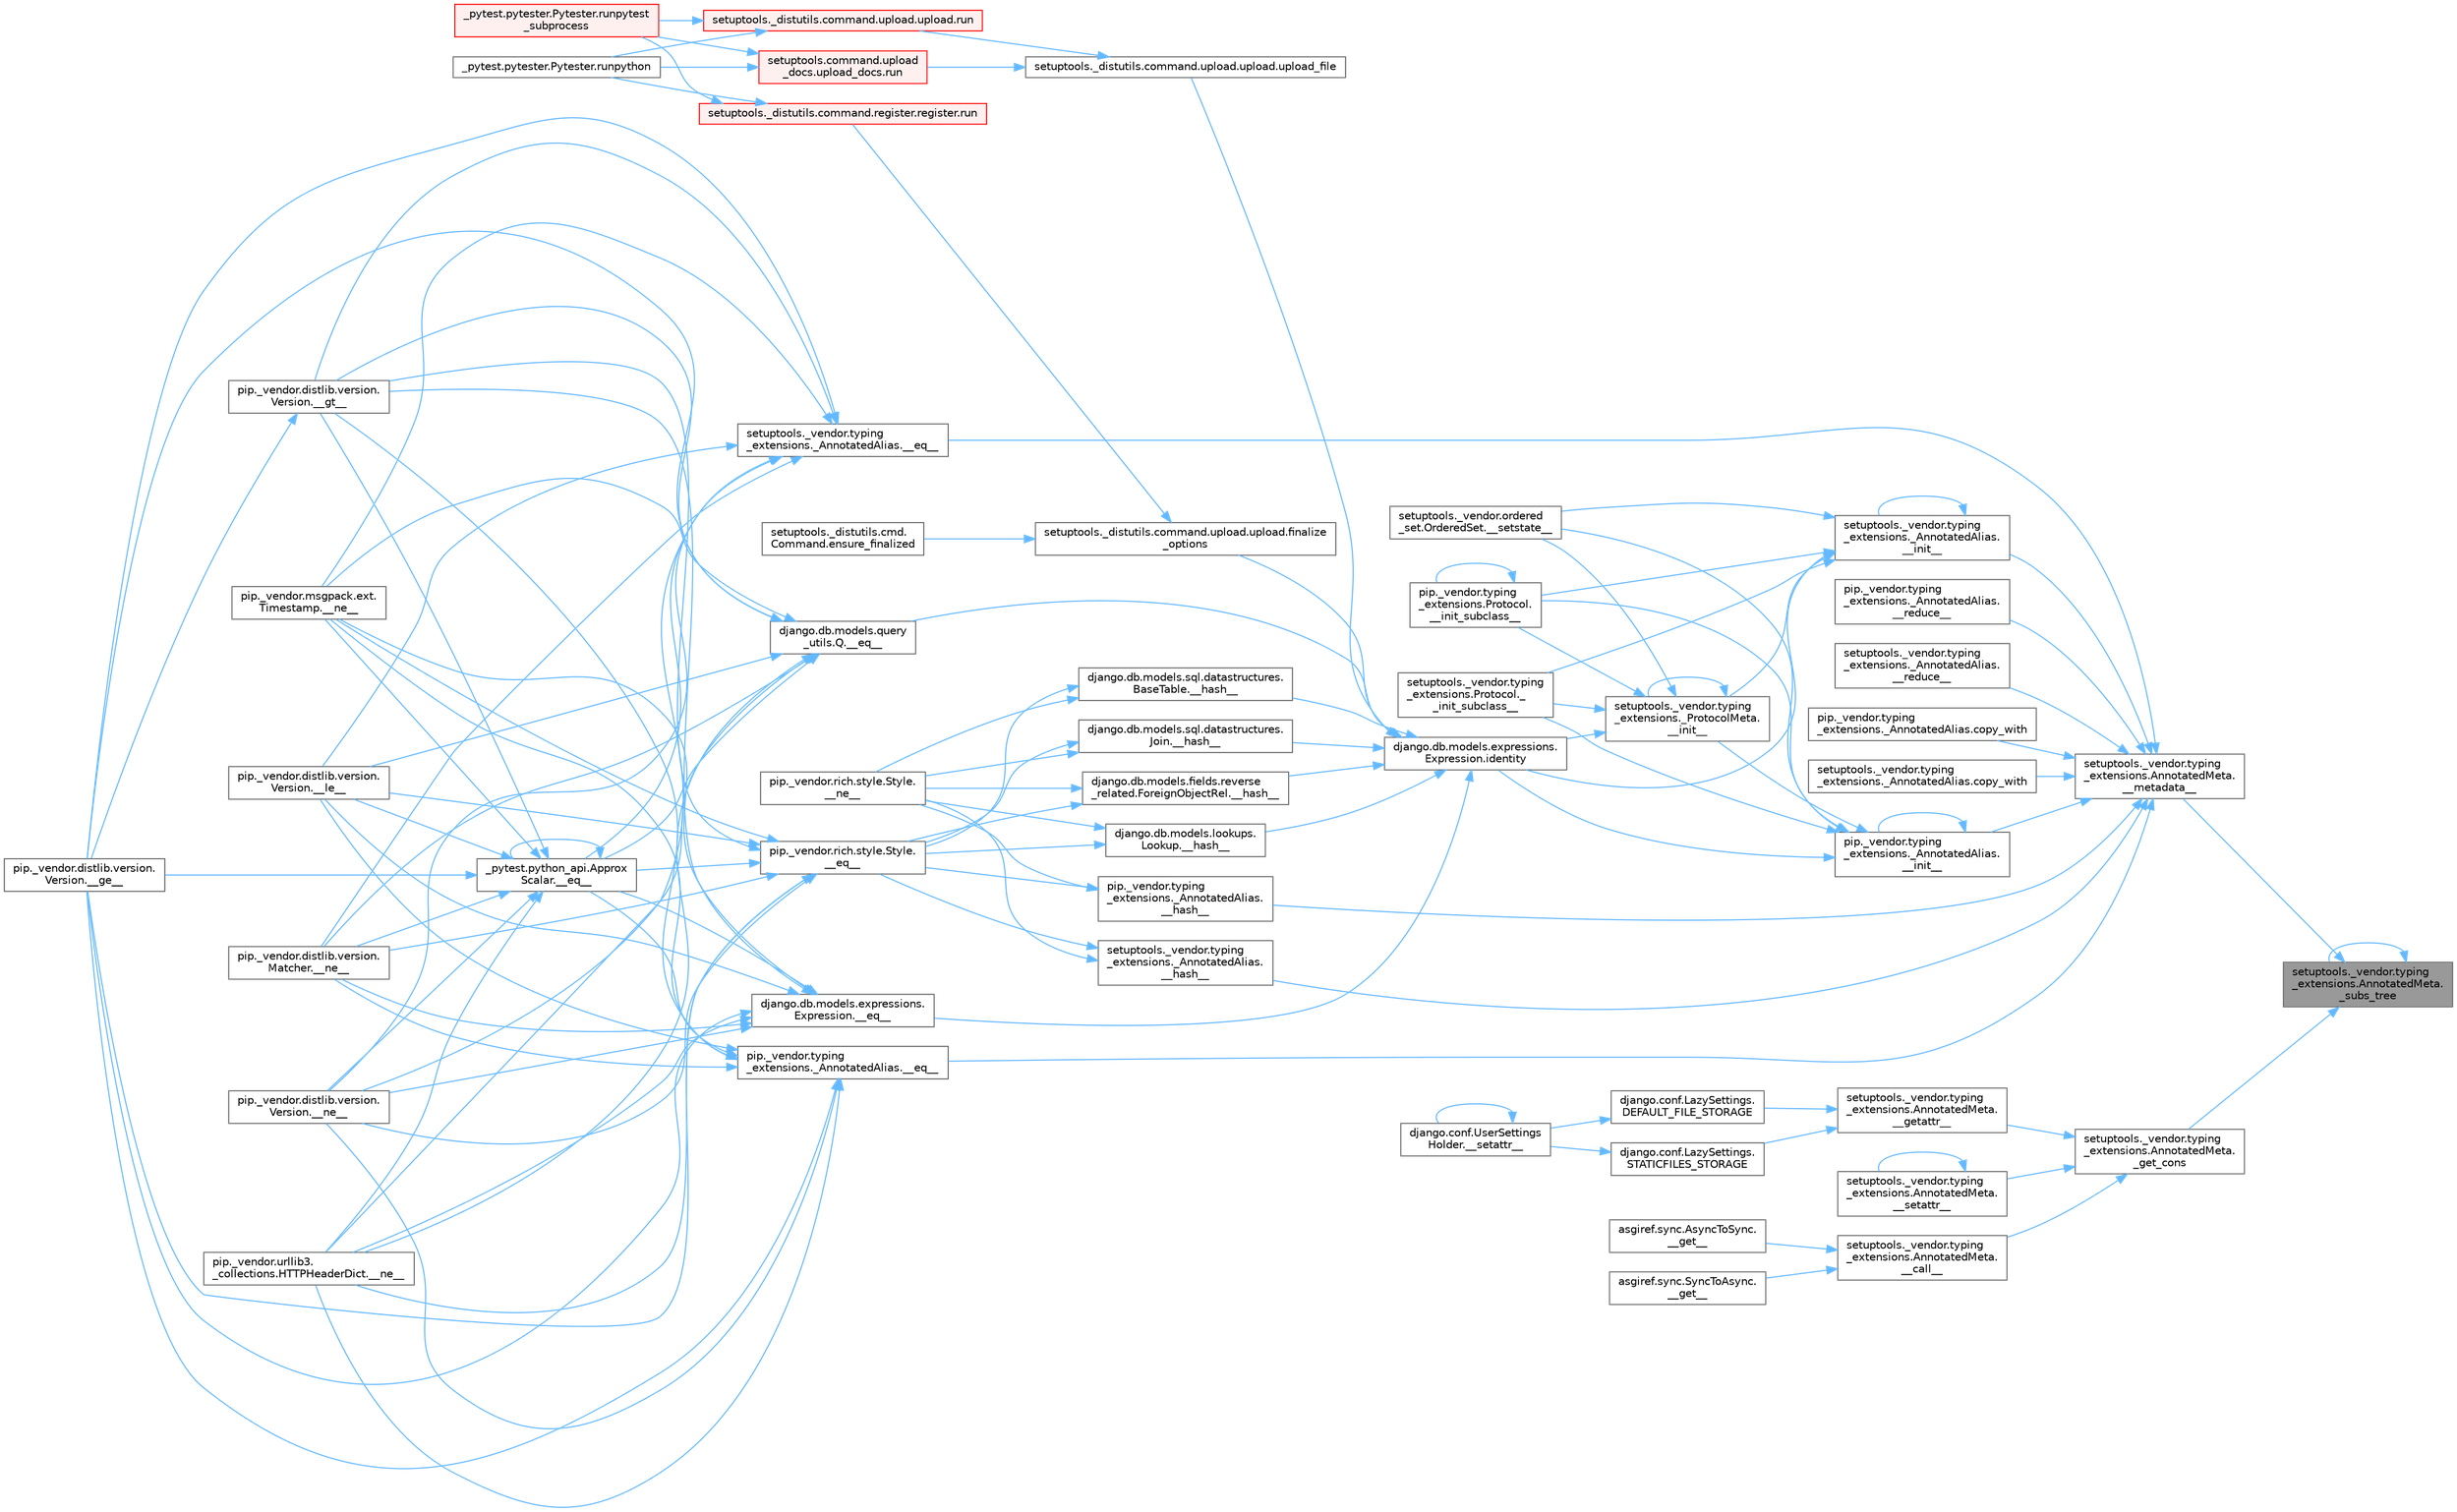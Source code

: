 digraph "setuptools._vendor.typing_extensions.AnnotatedMeta._subs_tree"
{
 // LATEX_PDF_SIZE
  bgcolor="transparent";
  edge [fontname=Helvetica,fontsize=10,labelfontname=Helvetica,labelfontsize=10];
  node [fontname=Helvetica,fontsize=10,shape=box,height=0.2,width=0.4];
  rankdir="RL";
  Node1 [id="Node000001",label="setuptools._vendor.typing\l_extensions.AnnotatedMeta.\l_subs_tree",height=0.2,width=0.4,color="gray40", fillcolor="grey60", style="filled", fontcolor="black",tooltip=" "];
  Node1 -> Node2 [id="edge1_Node000001_Node000002",dir="back",color="steelblue1",style="solid",tooltip=" "];
  Node2 [id="Node000002",label="setuptools._vendor.typing\l_extensions.AnnotatedMeta.\l__metadata__",height=0.2,width=0.4,color="grey40", fillcolor="white", style="filled",URL="$classsetuptools_1_1__vendor_1_1typing__extensions_1_1_annotated_meta.html#a26c7267e9c9181fc066efae7754e6a3d",tooltip=" "];
  Node2 -> Node3 [id="edge2_Node000002_Node000003",dir="back",color="steelblue1",style="solid",tooltip=" "];
  Node3 [id="Node000003",label="pip._vendor.typing\l_extensions._AnnotatedAlias.__eq__",height=0.2,width=0.4,color="grey40", fillcolor="white", style="filled",URL="$classpip_1_1__vendor_1_1typing__extensions_1_1___annotated_alias.html#a82686385f16d8e1c97ba4c01b5bb2671",tooltip=" "];
  Node3 -> Node4 [id="edge3_Node000003_Node000004",dir="back",color="steelblue1",style="solid",tooltip=" "];
  Node4 [id="Node000004",label="_pytest.python_api.Approx\lScalar.__eq__",height=0.2,width=0.4,color="grey40", fillcolor="white", style="filled",URL="$class__pytest_1_1python__api_1_1_approx_scalar.html#af4601ee4ca7409927f88c83ebfc3d923",tooltip=" "];
  Node4 -> Node4 [id="edge4_Node000004_Node000004",dir="back",color="steelblue1",style="solid",tooltip=" "];
  Node4 -> Node5 [id="edge5_Node000004_Node000005",dir="back",color="steelblue1",style="solid",tooltip=" "];
  Node5 [id="Node000005",label="pip._vendor.distlib.version.\lVersion.__ge__",height=0.2,width=0.4,color="grey40", fillcolor="white", style="filled",URL="$classpip_1_1__vendor_1_1distlib_1_1version_1_1_version.html#aa6b7b889cebc687ddb5ed9040d01b1ec",tooltip=" "];
  Node4 -> Node6 [id="edge6_Node000004_Node000006",dir="back",color="steelblue1",style="solid",tooltip=" "];
  Node6 [id="Node000006",label="pip._vendor.distlib.version.\lVersion.__gt__",height=0.2,width=0.4,color="grey40", fillcolor="white", style="filled",URL="$classpip_1_1__vendor_1_1distlib_1_1version_1_1_version.html#a51cf0c8da1bb6829173ff6861b10cb5f",tooltip=" "];
  Node6 -> Node5 [id="edge7_Node000006_Node000005",dir="back",color="steelblue1",style="solid",tooltip=" "];
  Node4 -> Node7 [id="edge8_Node000004_Node000007",dir="back",color="steelblue1",style="solid",tooltip=" "];
  Node7 [id="Node000007",label="pip._vendor.distlib.version.\lVersion.__le__",height=0.2,width=0.4,color="grey40", fillcolor="white", style="filled",URL="$classpip_1_1__vendor_1_1distlib_1_1version_1_1_version.html#ae5e2c5d9b76377e286fcf92a382cbb8b",tooltip=" "];
  Node4 -> Node8 [id="edge9_Node000004_Node000008",dir="back",color="steelblue1",style="solid",tooltip=" "];
  Node8 [id="Node000008",label="pip._vendor.distlib.version.\lMatcher.__ne__",height=0.2,width=0.4,color="grey40", fillcolor="white", style="filled",URL="$classpip_1_1__vendor_1_1distlib_1_1version_1_1_matcher.html#a24f8f8a4686bff3018fee5d22f4e02f1",tooltip=" "];
  Node4 -> Node9 [id="edge10_Node000004_Node000009",dir="back",color="steelblue1",style="solid",tooltip=" "];
  Node9 [id="Node000009",label="pip._vendor.distlib.version.\lVersion.__ne__",height=0.2,width=0.4,color="grey40", fillcolor="white", style="filled",URL="$classpip_1_1__vendor_1_1distlib_1_1version_1_1_version.html#aea3cdf6db007318ab1a2e8d144e2a4a1",tooltip=" "];
  Node4 -> Node10 [id="edge11_Node000004_Node000010",dir="back",color="steelblue1",style="solid",tooltip=" "];
  Node10 [id="Node000010",label="pip._vendor.msgpack.ext.\lTimestamp.__ne__",height=0.2,width=0.4,color="grey40", fillcolor="white", style="filled",URL="$classpip_1_1__vendor_1_1msgpack_1_1ext_1_1_timestamp.html#ac38b8cada8075f7a1133b06bc99b2317",tooltip=" "];
  Node4 -> Node11 [id="edge12_Node000004_Node000011",dir="back",color="steelblue1",style="solid",tooltip=" "];
  Node11 [id="Node000011",label="pip._vendor.urllib3.\l_collections.HTTPHeaderDict.__ne__",height=0.2,width=0.4,color="grey40", fillcolor="white", style="filled",URL="$classpip_1_1__vendor_1_1urllib3_1_1__collections_1_1_h_t_t_p_header_dict.html#aa7766a9499d33160a1258e140e35a806",tooltip=" "];
  Node3 -> Node5 [id="edge13_Node000003_Node000005",dir="back",color="steelblue1",style="solid",tooltip=" "];
  Node3 -> Node6 [id="edge14_Node000003_Node000006",dir="back",color="steelblue1",style="solid",tooltip=" "];
  Node3 -> Node7 [id="edge15_Node000003_Node000007",dir="back",color="steelblue1",style="solid",tooltip=" "];
  Node3 -> Node8 [id="edge16_Node000003_Node000008",dir="back",color="steelblue1",style="solid",tooltip=" "];
  Node3 -> Node9 [id="edge17_Node000003_Node000009",dir="back",color="steelblue1",style="solid",tooltip=" "];
  Node3 -> Node10 [id="edge18_Node000003_Node000010",dir="back",color="steelblue1",style="solid",tooltip=" "];
  Node3 -> Node11 [id="edge19_Node000003_Node000011",dir="back",color="steelblue1",style="solid",tooltip=" "];
  Node2 -> Node12 [id="edge20_Node000002_Node000012",dir="back",color="steelblue1",style="solid",tooltip=" "];
  Node12 [id="Node000012",label="setuptools._vendor.typing\l_extensions._AnnotatedAlias.__eq__",height=0.2,width=0.4,color="grey40", fillcolor="white", style="filled",URL="$classsetuptools_1_1__vendor_1_1typing__extensions_1_1___annotated_alias.html#a66071836315a488b1916308b78061510",tooltip=" "];
  Node12 -> Node4 [id="edge21_Node000012_Node000004",dir="back",color="steelblue1",style="solid",tooltip=" "];
  Node12 -> Node5 [id="edge22_Node000012_Node000005",dir="back",color="steelblue1",style="solid",tooltip=" "];
  Node12 -> Node6 [id="edge23_Node000012_Node000006",dir="back",color="steelblue1",style="solid",tooltip=" "];
  Node12 -> Node7 [id="edge24_Node000012_Node000007",dir="back",color="steelblue1",style="solid",tooltip=" "];
  Node12 -> Node8 [id="edge25_Node000012_Node000008",dir="back",color="steelblue1",style="solid",tooltip=" "];
  Node12 -> Node9 [id="edge26_Node000012_Node000009",dir="back",color="steelblue1",style="solid",tooltip=" "];
  Node12 -> Node10 [id="edge27_Node000012_Node000010",dir="back",color="steelblue1",style="solid",tooltip=" "];
  Node12 -> Node11 [id="edge28_Node000012_Node000011",dir="back",color="steelblue1",style="solid",tooltip=" "];
  Node2 -> Node13 [id="edge29_Node000002_Node000013",dir="back",color="steelblue1",style="solid",tooltip=" "];
  Node13 [id="Node000013",label="pip._vendor.typing\l_extensions._AnnotatedAlias.\l__hash__",height=0.2,width=0.4,color="grey40", fillcolor="white", style="filled",URL="$classpip_1_1__vendor_1_1typing__extensions_1_1___annotated_alias.html#abbe907c77051d9fe03f11745e3fffc23",tooltip=" "];
  Node13 -> Node14 [id="edge30_Node000013_Node000014",dir="back",color="steelblue1",style="solid",tooltip=" "];
  Node14 [id="Node000014",label="pip._vendor.rich.style.Style.\l__eq__",height=0.2,width=0.4,color="grey40", fillcolor="white", style="filled",URL="$classpip_1_1__vendor_1_1rich_1_1style_1_1_style.html#aa1040cd22d3171dc8ac3f0ce31653284",tooltip=" "];
  Node14 -> Node4 [id="edge31_Node000014_Node000004",dir="back",color="steelblue1",style="solid",tooltip=" "];
  Node14 -> Node5 [id="edge32_Node000014_Node000005",dir="back",color="steelblue1",style="solid",tooltip=" "];
  Node14 -> Node6 [id="edge33_Node000014_Node000006",dir="back",color="steelblue1",style="solid",tooltip=" "];
  Node14 -> Node7 [id="edge34_Node000014_Node000007",dir="back",color="steelblue1",style="solid",tooltip=" "];
  Node14 -> Node8 [id="edge35_Node000014_Node000008",dir="back",color="steelblue1",style="solid",tooltip=" "];
  Node14 -> Node9 [id="edge36_Node000014_Node000009",dir="back",color="steelblue1",style="solid",tooltip=" "];
  Node14 -> Node10 [id="edge37_Node000014_Node000010",dir="back",color="steelblue1",style="solid",tooltip=" "];
  Node14 -> Node11 [id="edge38_Node000014_Node000011",dir="back",color="steelblue1",style="solid",tooltip=" "];
  Node13 -> Node15 [id="edge39_Node000013_Node000015",dir="back",color="steelblue1",style="solid",tooltip=" "];
  Node15 [id="Node000015",label="pip._vendor.rich.style.Style.\l__ne__",height=0.2,width=0.4,color="grey40", fillcolor="white", style="filled",URL="$classpip_1_1__vendor_1_1rich_1_1style_1_1_style.html#a97595d869459e2d619505c87c0b9fe81",tooltip=" "];
  Node2 -> Node16 [id="edge40_Node000002_Node000016",dir="back",color="steelblue1",style="solid",tooltip=" "];
  Node16 [id="Node000016",label="setuptools._vendor.typing\l_extensions._AnnotatedAlias.\l__hash__",height=0.2,width=0.4,color="grey40", fillcolor="white", style="filled",URL="$classsetuptools_1_1__vendor_1_1typing__extensions_1_1___annotated_alias.html#ae8176837c9a4fb479fc63a7a655daa13",tooltip=" "];
  Node16 -> Node14 [id="edge41_Node000016_Node000014",dir="back",color="steelblue1",style="solid",tooltip=" "];
  Node16 -> Node15 [id="edge42_Node000016_Node000015",dir="back",color="steelblue1",style="solid",tooltip=" "];
  Node2 -> Node17 [id="edge43_Node000002_Node000017",dir="back",color="steelblue1",style="solid",tooltip=" "];
  Node17 [id="Node000017",label="pip._vendor.typing\l_extensions._AnnotatedAlias.\l__init__",height=0.2,width=0.4,color="grey40", fillcolor="white", style="filled",URL="$classpip_1_1__vendor_1_1typing__extensions_1_1___annotated_alias.html#a7800a55a3f502b3b23337a9bcf6ec420",tooltip=" "];
  Node17 -> Node17 [id="edge44_Node000017_Node000017",dir="back",color="steelblue1",style="solid",tooltip=" "];
  Node17 -> Node18 [id="edge45_Node000017_Node000018",dir="back",color="steelblue1",style="solid",tooltip=" "];
  Node18 [id="Node000018",label="setuptools._vendor.typing\l_extensions._ProtocolMeta.\l__init__",height=0.2,width=0.4,color="grey40", fillcolor="white", style="filled",URL="$classsetuptools_1_1__vendor_1_1typing__extensions_1_1___protocol_meta.html#a7bbaff8ac6d19534b46bca363ee0b43a",tooltip=" "];
  Node18 -> Node18 [id="edge46_Node000018_Node000018",dir="back",color="steelblue1",style="solid",tooltip=" "];
  Node18 -> Node19 [id="edge47_Node000018_Node000019",dir="back",color="steelblue1",style="solid",tooltip=" "];
  Node19 [id="Node000019",label="pip._vendor.typing\l_extensions.Protocol.\l__init_subclass__",height=0.2,width=0.4,color="grey40", fillcolor="white", style="filled",URL="$classpip_1_1__vendor_1_1typing__extensions_1_1_protocol.html#a2916efc86cebb8aba6deb7fd30b33988",tooltip=" "];
  Node19 -> Node19 [id="edge48_Node000019_Node000019",dir="back",color="steelblue1",style="solid",tooltip=" "];
  Node18 -> Node20 [id="edge49_Node000018_Node000020",dir="back",color="steelblue1",style="solid",tooltip=" "];
  Node20 [id="Node000020",label="setuptools._vendor.typing\l_extensions.Protocol._\l_init_subclass__",height=0.2,width=0.4,color="grey40", fillcolor="white", style="filled",URL="$classsetuptools_1_1__vendor_1_1typing__extensions_1_1_protocol.html#ac6cbebc092a4724ab3704c5334059874",tooltip=" "];
  Node18 -> Node21 [id="edge50_Node000018_Node000021",dir="back",color="steelblue1",style="solid",tooltip=" "];
  Node21 [id="Node000021",label="setuptools._vendor.ordered\l_set.OrderedSet.__setstate__",height=0.2,width=0.4,color="grey40", fillcolor="white", style="filled",URL="$classsetuptools_1_1__vendor_1_1ordered__set_1_1_ordered_set.html#aa7f7de9d987829525d06db565fe1b4a1",tooltip=" "];
  Node18 -> Node22 [id="edge51_Node000018_Node000022",dir="back",color="steelblue1",style="solid",tooltip=" "];
  Node22 [id="Node000022",label="django.db.models.expressions.\lExpression.identity",height=0.2,width=0.4,color="grey40", fillcolor="white", style="filled",URL="$classdjango_1_1db_1_1models_1_1expressions_1_1_expression.html#a10048810b5eb8641acf3bc150731b925",tooltip=" "];
  Node22 -> Node23 [id="edge52_Node000022_Node000023",dir="back",color="steelblue1",style="solid",tooltip=" "];
  Node23 [id="Node000023",label="django.db.models.expressions.\lExpression.__eq__",height=0.2,width=0.4,color="grey40", fillcolor="white", style="filled",URL="$classdjango_1_1db_1_1models_1_1expressions_1_1_expression.html#adb4c2940b4e88b38771aac46593315e1",tooltip=" "];
  Node23 -> Node4 [id="edge53_Node000023_Node000004",dir="back",color="steelblue1",style="solid",tooltip=" "];
  Node23 -> Node5 [id="edge54_Node000023_Node000005",dir="back",color="steelblue1",style="solid",tooltip=" "];
  Node23 -> Node6 [id="edge55_Node000023_Node000006",dir="back",color="steelblue1",style="solid",tooltip=" "];
  Node23 -> Node7 [id="edge56_Node000023_Node000007",dir="back",color="steelblue1",style="solid",tooltip=" "];
  Node23 -> Node8 [id="edge57_Node000023_Node000008",dir="back",color="steelblue1",style="solid",tooltip=" "];
  Node23 -> Node9 [id="edge58_Node000023_Node000009",dir="back",color="steelblue1",style="solid",tooltip=" "];
  Node23 -> Node10 [id="edge59_Node000023_Node000010",dir="back",color="steelblue1",style="solid",tooltip=" "];
  Node23 -> Node11 [id="edge60_Node000023_Node000011",dir="back",color="steelblue1",style="solid",tooltip=" "];
  Node22 -> Node24 [id="edge61_Node000022_Node000024",dir="back",color="steelblue1",style="solid",tooltip=" "];
  Node24 [id="Node000024",label="django.db.models.query\l_utils.Q.__eq__",height=0.2,width=0.4,color="grey40", fillcolor="white", style="filled",URL="$classdjango_1_1db_1_1models_1_1query__utils_1_1_q.html#aa83c3e0a1d5257be65a946fcc4baf58a",tooltip=" "];
  Node24 -> Node4 [id="edge62_Node000024_Node000004",dir="back",color="steelblue1",style="solid",tooltip=" "];
  Node24 -> Node5 [id="edge63_Node000024_Node000005",dir="back",color="steelblue1",style="solid",tooltip=" "];
  Node24 -> Node6 [id="edge64_Node000024_Node000006",dir="back",color="steelblue1",style="solid",tooltip=" "];
  Node24 -> Node7 [id="edge65_Node000024_Node000007",dir="back",color="steelblue1",style="solid",tooltip=" "];
  Node24 -> Node8 [id="edge66_Node000024_Node000008",dir="back",color="steelblue1",style="solid",tooltip=" "];
  Node24 -> Node9 [id="edge67_Node000024_Node000009",dir="back",color="steelblue1",style="solid",tooltip=" "];
  Node24 -> Node10 [id="edge68_Node000024_Node000010",dir="back",color="steelblue1",style="solid",tooltip=" "];
  Node24 -> Node11 [id="edge69_Node000024_Node000011",dir="back",color="steelblue1",style="solid",tooltip=" "];
  Node22 -> Node25 [id="edge70_Node000022_Node000025",dir="back",color="steelblue1",style="solid",tooltip=" "];
  Node25 [id="Node000025",label="django.db.models.fields.reverse\l_related.ForeignObjectRel.__hash__",height=0.2,width=0.4,color="grey40", fillcolor="white", style="filled",URL="$classdjango_1_1db_1_1models_1_1fields_1_1reverse__related_1_1_foreign_object_rel.html#aa0478c97c51638ebbe5b348c9ace7a13",tooltip=" "];
  Node25 -> Node14 [id="edge71_Node000025_Node000014",dir="back",color="steelblue1",style="solid",tooltip=" "];
  Node25 -> Node15 [id="edge72_Node000025_Node000015",dir="back",color="steelblue1",style="solid",tooltip=" "];
  Node22 -> Node26 [id="edge73_Node000022_Node000026",dir="back",color="steelblue1",style="solid",tooltip=" "];
  Node26 [id="Node000026",label="django.db.models.lookups.\lLookup.__hash__",height=0.2,width=0.4,color="grey40", fillcolor="white", style="filled",URL="$classdjango_1_1db_1_1models_1_1lookups_1_1_lookup.html#a05201ecef16ee5ad8c9a403b7ebbc268",tooltip=" "];
  Node26 -> Node14 [id="edge74_Node000026_Node000014",dir="back",color="steelblue1",style="solid",tooltip=" "];
  Node26 -> Node15 [id="edge75_Node000026_Node000015",dir="back",color="steelblue1",style="solid",tooltip=" "];
  Node22 -> Node27 [id="edge76_Node000022_Node000027",dir="back",color="steelblue1",style="solid",tooltip=" "];
  Node27 [id="Node000027",label="django.db.models.sql.datastructures.\lBaseTable.__hash__",height=0.2,width=0.4,color="grey40", fillcolor="white", style="filled",URL="$classdjango_1_1db_1_1models_1_1sql_1_1datastructures_1_1_base_table.html#aebcfbba4343eb7a1520718b608feaaa6",tooltip=" "];
  Node27 -> Node14 [id="edge77_Node000027_Node000014",dir="back",color="steelblue1",style="solid",tooltip=" "];
  Node27 -> Node15 [id="edge78_Node000027_Node000015",dir="back",color="steelblue1",style="solid",tooltip=" "];
  Node22 -> Node28 [id="edge79_Node000022_Node000028",dir="back",color="steelblue1",style="solid",tooltip=" "];
  Node28 [id="Node000028",label="django.db.models.sql.datastructures.\lJoin.__hash__",height=0.2,width=0.4,color="grey40", fillcolor="white", style="filled",URL="$classdjango_1_1db_1_1models_1_1sql_1_1datastructures_1_1_join.html#adcb5282598b4e04b92f6bd262f0d360c",tooltip=" "];
  Node28 -> Node14 [id="edge80_Node000028_Node000014",dir="back",color="steelblue1",style="solid",tooltip=" "];
  Node28 -> Node15 [id="edge81_Node000028_Node000015",dir="back",color="steelblue1",style="solid",tooltip=" "];
  Node22 -> Node29 [id="edge82_Node000022_Node000029",dir="back",color="steelblue1",style="solid",tooltip=" "];
  Node29 [id="Node000029",label="setuptools._distutils.command.upload.upload.finalize\l_options",height=0.2,width=0.4,color="grey40", fillcolor="white", style="filled",URL="$classsetuptools_1_1__distutils_1_1command_1_1upload_1_1upload.html#a9c94c240a676c164b8b18a141bc48c4c",tooltip=" "];
  Node29 -> Node30 [id="edge83_Node000029_Node000030",dir="back",color="steelblue1",style="solid",tooltip=" "];
  Node30 [id="Node000030",label="setuptools._distutils.cmd.\lCommand.ensure_finalized",height=0.2,width=0.4,color="grey40", fillcolor="white", style="filled",URL="$classsetuptools_1_1__distutils_1_1cmd_1_1_command.html#a3d586ca13afbfed87a11872fd15515ab",tooltip=" "];
  Node29 -> Node31 [id="edge84_Node000029_Node000031",dir="back",color="steelblue1",style="solid",tooltip=" "];
  Node31 [id="Node000031",label="setuptools._distutils.command.register.register.run",height=0.2,width=0.4,color="red", fillcolor="#FFF0F0", style="filled",URL="$classsetuptools_1_1__distutils_1_1command_1_1register_1_1register.html#a2c04b126757f477c907033d7f3d0e169",tooltip=" "];
  Node31 -> Node32 [id="edge85_Node000031_Node000032",dir="back",color="steelblue1",style="solid",tooltip=" "];
  Node32 [id="Node000032",label="_pytest.pytester.Pytester.runpytest\l_subprocess",height=0.2,width=0.4,color="red", fillcolor="#FFF0F0", style="filled",URL="$class__pytest_1_1pytester_1_1_pytester.html#a59323c6d6a1469a1206f1c0b8fce99c9",tooltip=" "];
  Node31 -> Node34 [id="edge86_Node000031_Node000034",dir="back",color="steelblue1",style="solid",tooltip=" "];
  Node34 [id="Node000034",label="_pytest.pytester.Pytester.runpython",height=0.2,width=0.4,color="grey40", fillcolor="white", style="filled",URL="$class__pytest_1_1pytester_1_1_pytester.html#a4e0c539507f15fd333cf618faf9687ef",tooltip=" "];
  Node22 -> Node36 [id="edge87_Node000022_Node000036",dir="back",color="steelblue1",style="solid",tooltip=" "];
  Node36 [id="Node000036",label="setuptools._distutils.command.upload.upload.upload_file",height=0.2,width=0.4,color="grey40", fillcolor="white", style="filled",URL="$classsetuptools_1_1__distutils_1_1command_1_1upload_1_1upload.html#aa7d9089079f68edc3d38061fcc04211f",tooltip=" "];
  Node36 -> Node37 [id="edge88_Node000036_Node000037",dir="back",color="steelblue1",style="solid",tooltip=" "];
  Node37 [id="Node000037",label="setuptools._distutils.command.upload.upload.run",height=0.2,width=0.4,color="red", fillcolor="#FFF0F0", style="filled",URL="$classsetuptools_1_1__distutils_1_1command_1_1upload_1_1upload.html#ace38d87cba47d2d4fea6a9cfd3328afe",tooltip=" "];
  Node37 -> Node32 [id="edge89_Node000037_Node000032",dir="back",color="steelblue1",style="solid",tooltip=" "];
  Node37 -> Node34 [id="edge90_Node000037_Node000034",dir="back",color="steelblue1",style="solid",tooltip=" "];
  Node36 -> Node38 [id="edge91_Node000036_Node000038",dir="back",color="steelblue1",style="solid",tooltip=" "];
  Node38 [id="Node000038",label="setuptools.command.upload\l_docs.upload_docs.run",height=0.2,width=0.4,color="red", fillcolor="#FFF0F0", style="filled",URL="$classsetuptools_1_1command_1_1upload__docs_1_1upload__docs.html#aa4dc06178a865c40dcd7fe0cd77a2bfe",tooltip=" "];
  Node38 -> Node32 [id="edge92_Node000038_Node000032",dir="back",color="steelblue1",style="solid",tooltip=" "];
  Node38 -> Node34 [id="edge93_Node000038_Node000034",dir="back",color="steelblue1",style="solid",tooltip=" "];
  Node17 -> Node19 [id="edge94_Node000017_Node000019",dir="back",color="steelblue1",style="solid",tooltip=" "];
  Node17 -> Node20 [id="edge95_Node000017_Node000020",dir="back",color="steelblue1",style="solid",tooltip=" "];
  Node17 -> Node21 [id="edge96_Node000017_Node000021",dir="back",color="steelblue1",style="solid",tooltip=" "];
  Node17 -> Node22 [id="edge97_Node000017_Node000022",dir="back",color="steelblue1",style="solid",tooltip=" "];
  Node2 -> Node39 [id="edge98_Node000002_Node000039",dir="back",color="steelblue1",style="solid",tooltip=" "];
  Node39 [id="Node000039",label="setuptools._vendor.typing\l_extensions._AnnotatedAlias.\l__init__",height=0.2,width=0.4,color="grey40", fillcolor="white", style="filled",URL="$classsetuptools_1_1__vendor_1_1typing__extensions_1_1___annotated_alias.html#acd2e9053d63fcf49b1fc6f902cf1a751",tooltip=" "];
  Node39 -> Node39 [id="edge99_Node000039_Node000039",dir="back",color="steelblue1",style="solid",tooltip=" "];
  Node39 -> Node18 [id="edge100_Node000039_Node000018",dir="back",color="steelblue1",style="solid",tooltip=" "];
  Node39 -> Node19 [id="edge101_Node000039_Node000019",dir="back",color="steelblue1",style="solid",tooltip=" "];
  Node39 -> Node20 [id="edge102_Node000039_Node000020",dir="back",color="steelblue1",style="solid",tooltip=" "];
  Node39 -> Node21 [id="edge103_Node000039_Node000021",dir="back",color="steelblue1",style="solid",tooltip=" "];
  Node39 -> Node22 [id="edge104_Node000039_Node000022",dir="back",color="steelblue1",style="solid",tooltip=" "];
  Node2 -> Node40 [id="edge105_Node000002_Node000040",dir="back",color="steelblue1",style="solid",tooltip=" "];
  Node40 [id="Node000040",label="pip._vendor.typing\l_extensions._AnnotatedAlias.\l__reduce__",height=0.2,width=0.4,color="grey40", fillcolor="white", style="filled",URL="$classpip_1_1__vendor_1_1typing__extensions_1_1___annotated_alias.html#a7f69cfce02de47e618d651e791ba01f3",tooltip=" "];
  Node2 -> Node41 [id="edge106_Node000002_Node000041",dir="back",color="steelblue1",style="solid",tooltip=" "];
  Node41 [id="Node000041",label="setuptools._vendor.typing\l_extensions._AnnotatedAlias.\l__reduce__",height=0.2,width=0.4,color="grey40", fillcolor="white", style="filled",URL="$classsetuptools_1_1__vendor_1_1typing__extensions_1_1___annotated_alias.html#a08577f7e2afe4cb74d07a36402ec662e",tooltip=" "];
  Node2 -> Node42 [id="edge107_Node000002_Node000042",dir="back",color="steelblue1",style="solid",tooltip=" "];
  Node42 [id="Node000042",label="pip._vendor.typing\l_extensions._AnnotatedAlias.copy_with",height=0.2,width=0.4,color="grey40", fillcolor="white", style="filled",URL="$classpip_1_1__vendor_1_1typing__extensions_1_1___annotated_alias.html#a429b43864c4b2b7e46b108227e59b9cf",tooltip=" "];
  Node2 -> Node43 [id="edge108_Node000002_Node000043",dir="back",color="steelblue1",style="solid",tooltip=" "];
  Node43 [id="Node000043",label="setuptools._vendor.typing\l_extensions._AnnotatedAlias.copy_with",height=0.2,width=0.4,color="grey40", fillcolor="white", style="filled",URL="$classsetuptools_1_1__vendor_1_1typing__extensions_1_1___annotated_alias.html#aa5aae0aaaa9d86062a909f2ab934b8ae",tooltip=" "];
  Node1 -> Node44 [id="edge109_Node000001_Node000044",dir="back",color="steelblue1",style="solid",tooltip=" "];
  Node44 [id="Node000044",label="setuptools._vendor.typing\l_extensions.AnnotatedMeta.\l_get_cons",height=0.2,width=0.4,color="grey40", fillcolor="white", style="filled",URL="$classsetuptools_1_1__vendor_1_1typing__extensions_1_1_annotated_meta.html#a769f67c01079f5d6902b182d5976736b",tooltip=" "];
  Node44 -> Node45 [id="edge110_Node000044_Node000045",dir="back",color="steelblue1",style="solid",tooltip=" "];
  Node45 [id="Node000045",label="setuptools._vendor.typing\l_extensions.AnnotatedMeta.\l__call__",height=0.2,width=0.4,color="grey40", fillcolor="white", style="filled",URL="$classsetuptools_1_1__vendor_1_1typing__extensions_1_1_annotated_meta.html#a34b5cafa00c44c18987ef50174105281",tooltip=" "];
  Node45 -> Node46 [id="edge111_Node000045_Node000046",dir="back",color="steelblue1",style="solid",tooltip=" "];
  Node46 [id="Node000046",label="asgiref.sync.AsyncToSync.\l__get__",height=0.2,width=0.4,color="grey40", fillcolor="white", style="filled",URL="$classasgiref_1_1sync_1_1_async_to_sync.html#a23e9ef7a73da98dad9e3f4e65846969b",tooltip=" "];
  Node45 -> Node47 [id="edge112_Node000045_Node000047",dir="back",color="steelblue1",style="solid",tooltip=" "];
  Node47 [id="Node000047",label="asgiref.sync.SyncToAsync.\l__get__",height=0.2,width=0.4,color="grey40", fillcolor="white", style="filled",URL="$classasgiref_1_1sync_1_1_sync_to_async.html#aebdfbe3f01079a529fd2f39810597381",tooltip=" "];
  Node44 -> Node48 [id="edge113_Node000044_Node000048",dir="back",color="steelblue1",style="solid",tooltip=" "];
  Node48 [id="Node000048",label="setuptools._vendor.typing\l_extensions.AnnotatedMeta.\l__getattr__",height=0.2,width=0.4,color="grey40", fillcolor="white", style="filled",URL="$classsetuptools_1_1__vendor_1_1typing__extensions_1_1_annotated_meta.html#a748aafe40b78af81199371c09ab92746",tooltip=" "];
  Node48 -> Node49 [id="edge114_Node000048_Node000049",dir="back",color="steelblue1",style="solid",tooltip=" "];
  Node49 [id="Node000049",label="django.conf.LazySettings.\lDEFAULT_FILE_STORAGE",height=0.2,width=0.4,color="grey40", fillcolor="white", style="filled",URL="$classdjango_1_1conf_1_1_lazy_settings.html#a262999dfae4088a806facff7288a28b2",tooltip=" "];
  Node49 -> Node50 [id="edge115_Node000049_Node000050",dir="back",color="steelblue1",style="solid",tooltip=" "];
  Node50 [id="Node000050",label="django.conf.UserSettings\lHolder.__setattr__",height=0.2,width=0.4,color="grey40", fillcolor="white", style="filled",URL="$classdjango_1_1conf_1_1_user_settings_holder.html#ab7fbd1f7ca5be36af1f08f8cc543bd40",tooltip=" "];
  Node50 -> Node50 [id="edge116_Node000050_Node000050",dir="back",color="steelblue1",style="solid",tooltip=" "];
  Node48 -> Node51 [id="edge117_Node000048_Node000051",dir="back",color="steelblue1",style="solid",tooltip=" "];
  Node51 [id="Node000051",label="django.conf.LazySettings.\lSTATICFILES_STORAGE",height=0.2,width=0.4,color="grey40", fillcolor="white", style="filled",URL="$classdjango_1_1conf_1_1_lazy_settings.html#acf7e82a80fdd6a53ad31cd5f784aaaf7",tooltip=" "];
  Node51 -> Node50 [id="edge118_Node000051_Node000050",dir="back",color="steelblue1",style="solid",tooltip=" "];
  Node44 -> Node52 [id="edge119_Node000044_Node000052",dir="back",color="steelblue1",style="solid",tooltip=" "];
  Node52 [id="Node000052",label="setuptools._vendor.typing\l_extensions.AnnotatedMeta.\l__setattr__",height=0.2,width=0.4,color="grey40", fillcolor="white", style="filled",URL="$classsetuptools_1_1__vendor_1_1typing__extensions_1_1_annotated_meta.html#a4bfa54d371ca956b429815aa094cb5cb",tooltip=" "];
  Node52 -> Node52 [id="edge120_Node000052_Node000052",dir="back",color="steelblue1",style="solid",tooltip=" "];
  Node1 -> Node1 [id="edge121_Node000001_Node000001",dir="back",color="steelblue1",style="solid",tooltip=" "];
}
